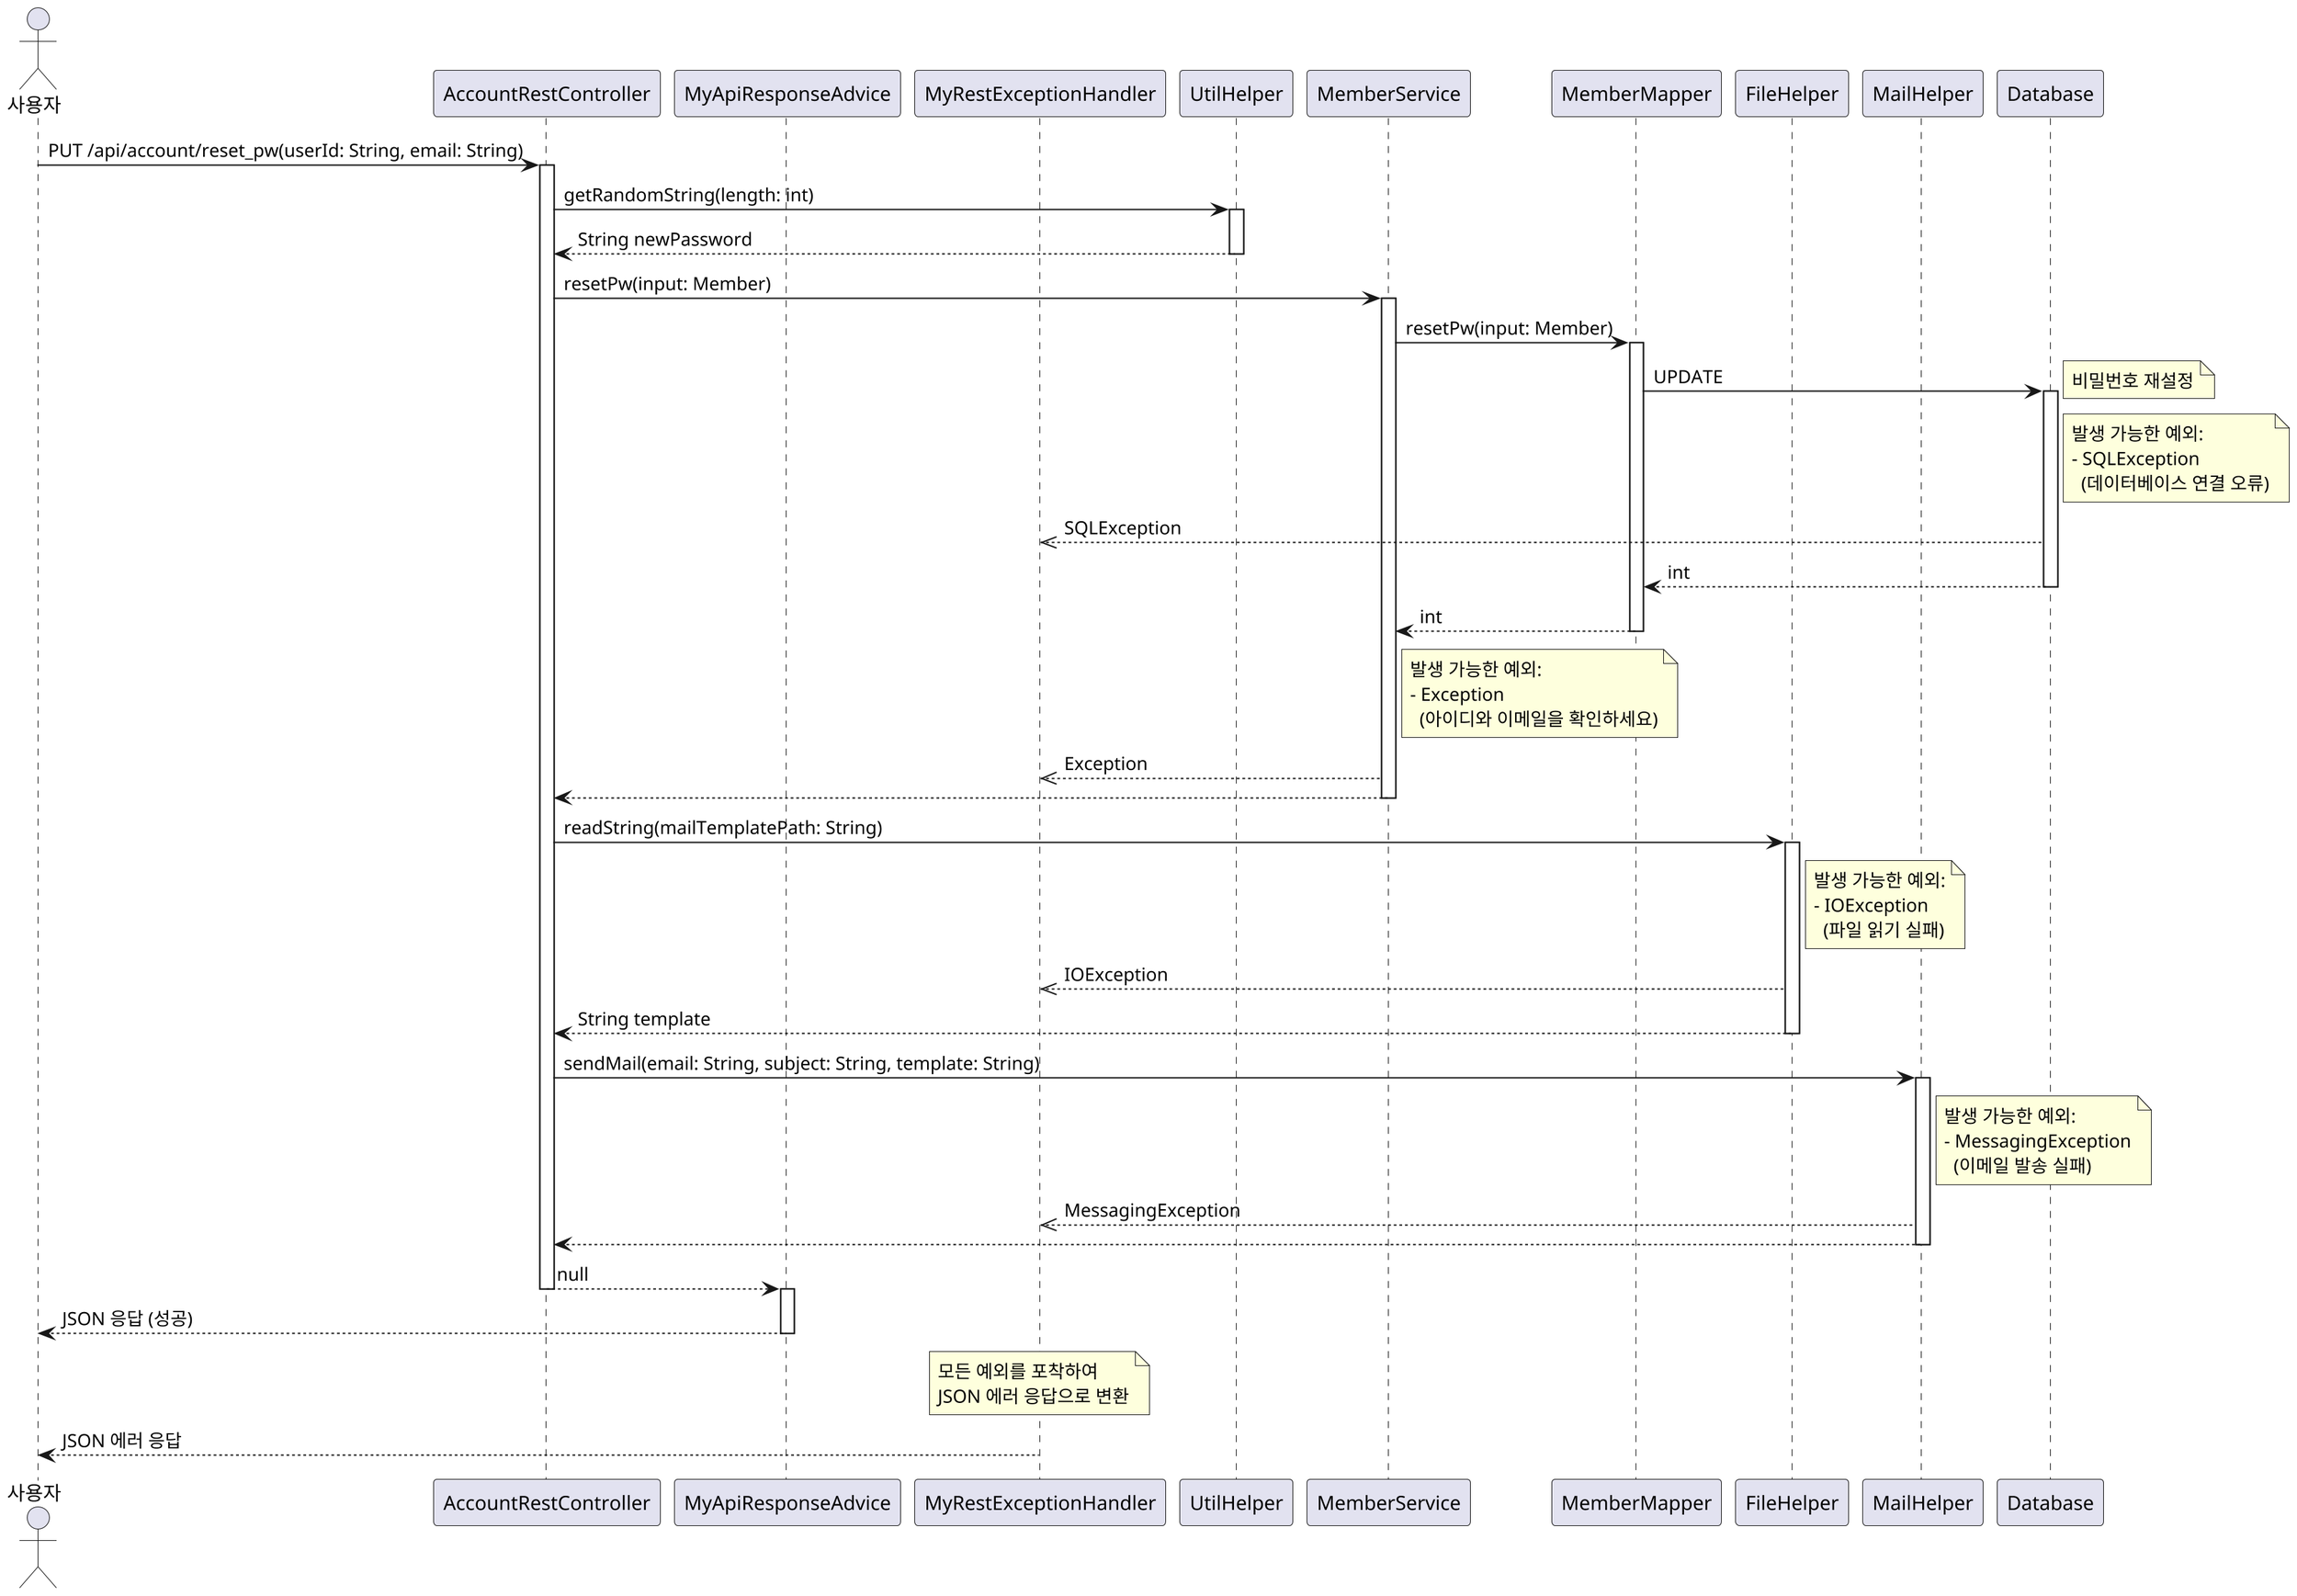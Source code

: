@startuml
skinparam dpi 200

actor Actor as "사용자"
participant AccountRestController
participant MyApiResponseAdvice
participant MyRestExceptionHandler
participant UtilHelper
participant MemberService
participant MemberMapper
participant FileHelper
participant MailHelper
participant Database

Actor -> AccountRestController: PUT /api/account/reset_pw(userId: String, email: String)
activate AccountRestController

AccountRestController -> UtilHelper: getRandomString(length: int)
activate UtilHelper
UtilHelper --> AccountRestController: String newPassword
deactivate UtilHelper

AccountRestController -> MemberService: resetPw(input: Member)
activate MemberService
MemberService -> MemberMapper: resetPw(input: Member)
activate MemberMapper
MemberMapper -> Database: UPDATE
activate Database
note right: 비밀번호 재설정
note right of Database: 발생 가능한 예외:\n- SQLException\n  (데이터베이스 연결 오류)
Database -->> MyRestExceptionHandler: SQLException
Database --> MemberMapper: int
deactivate Database
MemberMapper --> MemberService: int
deactivate MemberMapper
note right of MemberService: 발생 가능한 예외:\n- Exception\n  (아이디와 이메일을 확인하세요)
MemberService -->> MyRestExceptionHandler: Exception
MemberService --> AccountRestController
deactivate MemberService

AccountRestController -> FileHelper: readString(mailTemplatePath: String)
activate FileHelper
note right of FileHelper: 발생 가능한 예외:\n- IOException\n  (파일 읽기 실패)
FileHelper -->> MyRestExceptionHandler: IOException
FileHelper --> AccountRestController: String template
deactivate FileHelper

AccountRestController -> MailHelper: sendMail(email: String, subject: String, template: String)
activate MailHelper
note right of MailHelper: 발생 가능한 예외:\n- MessagingException\n  (이메일 발송 실패)
MailHelper -->> MyRestExceptionHandler: MessagingException
MailHelper --> AccountRestController
deactivate MailHelper

AccountRestController --> MyApiResponseAdvice: null
deactivate AccountRestController
activate MyApiResponseAdvice
MyApiResponseAdvice --> Actor: JSON 응답 (성공)
deactivate MyApiResponseAdvice

note over MyRestExceptionHandler: 모든 예외를 포착하여\nJSON 에러 응답으로 변환
MyRestExceptionHandler --> Actor: JSON 에러 응답

@enduml

